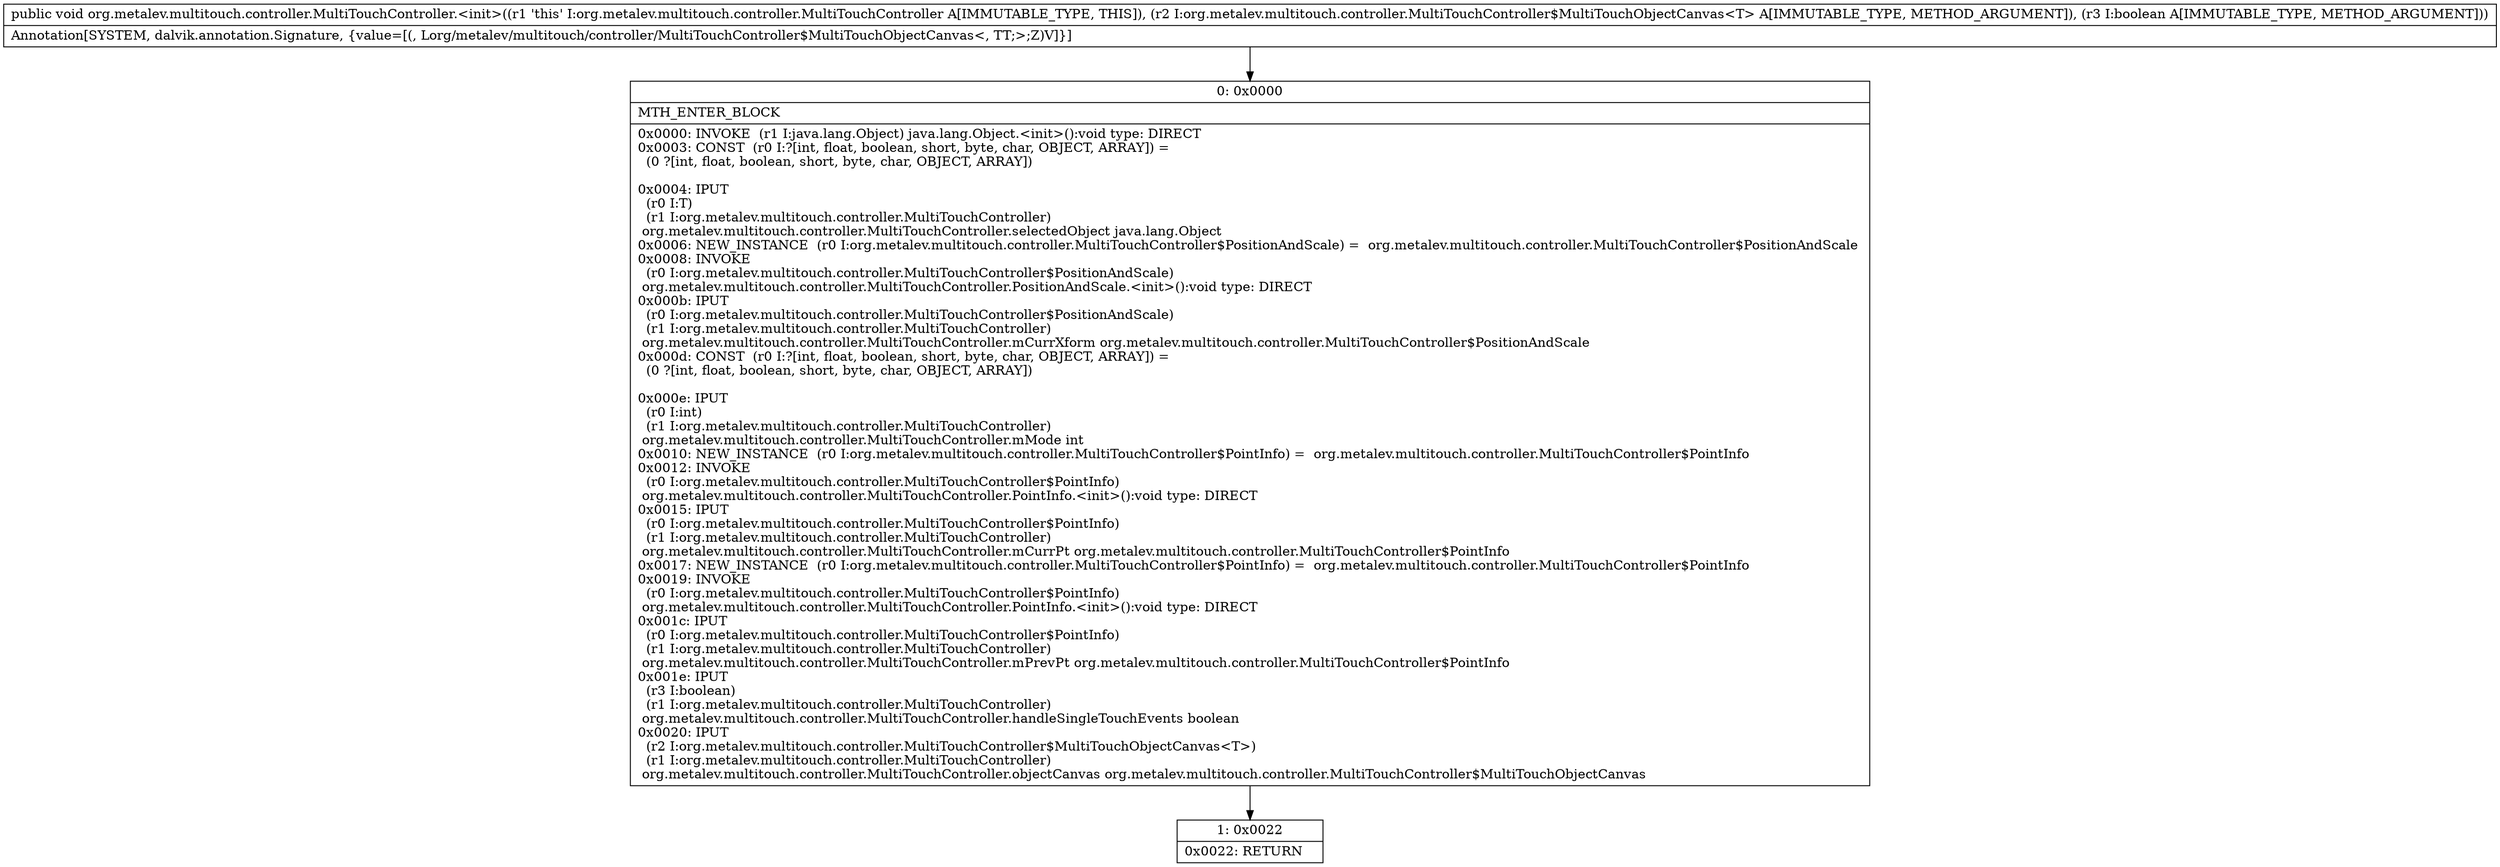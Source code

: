 digraph "CFG fororg.metalev.multitouch.controller.MultiTouchController.\<init\>(Lorg\/metalev\/multitouch\/controller\/MultiTouchController$MultiTouchObjectCanvas;Z)V" {
Node_0 [shape=record,label="{0\:\ 0x0000|MTH_ENTER_BLOCK\l|0x0000: INVOKE  (r1 I:java.lang.Object) java.lang.Object.\<init\>():void type: DIRECT \l0x0003: CONST  (r0 I:?[int, float, boolean, short, byte, char, OBJECT, ARRAY]) = \l  (0 ?[int, float, boolean, short, byte, char, OBJECT, ARRAY])\l \l0x0004: IPUT  \l  (r0 I:T)\l  (r1 I:org.metalev.multitouch.controller.MultiTouchController)\l org.metalev.multitouch.controller.MultiTouchController.selectedObject java.lang.Object \l0x0006: NEW_INSTANCE  (r0 I:org.metalev.multitouch.controller.MultiTouchController$PositionAndScale) =  org.metalev.multitouch.controller.MultiTouchController$PositionAndScale \l0x0008: INVOKE  \l  (r0 I:org.metalev.multitouch.controller.MultiTouchController$PositionAndScale)\l org.metalev.multitouch.controller.MultiTouchController.PositionAndScale.\<init\>():void type: DIRECT \l0x000b: IPUT  \l  (r0 I:org.metalev.multitouch.controller.MultiTouchController$PositionAndScale)\l  (r1 I:org.metalev.multitouch.controller.MultiTouchController)\l org.metalev.multitouch.controller.MultiTouchController.mCurrXform org.metalev.multitouch.controller.MultiTouchController$PositionAndScale \l0x000d: CONST  (r0 I:?[int, float, boolean, short, byte, char, OBJECT, ARRAY]) = \l  (0 ?[int, float, boolean, short, byte, char, OBJECT, ARRAY])\l \l0x000e: IPUT  \l  (r0 I:int)\l  (r1 I:org.metalev.multitouch.controller.MultiTouchController)\l org.metalev.multitouch.controller.MultiTouchController.mMode int \l0x0010: NEW_INSTANCE  (r0 I:org.metalev.multitouch.controller.MultiTouchController$PointInfo) =  org.metalev.multitouch.controller.MultiTouchController$PointInfo \l0x0012: INVOKE  \l  (r0 I:org.metalev.multitouch.controller.MultiTouchController$PointInfo)\l org.metalev.multitouch.controller.MultiTouchController.PointInfo.\<init\>():void type: DIRECT \l0x0015: IPUT  \l  (r0 I:org.metalev.multitouch.controller.MultiTouchController$PointInfo)\l  (r1 I:org.metalev.multitouch.controller.MultiTouchController)\l org.metalev.multitouch.controller.MultiTouchController.mCurrPt org.metalev.multitouch.controller.MultiTouchController$PointInfo \l0x0017: NEW_INSTANCE  (r0 I:org.metalev.multitouch.controller.MultiTouchController$PointInfo) =  org.metalev.multitouch.controller.MultiTouchController$PointInfo \l0x0019: INVOKE  \l  (r0 I:org.metalev.multitouch.controller.MultiTouchController$PointInfo)\l org.metalev.multitouch.controller.MultiTouchController.PointInfo.\<init\>():void type: DIRECT \l0x001c: IPUT  \l  (r0 I:org.metalev.multitouch.controller.MultiTouchController$PointInfo)\l  (r1 I:org.metalev.multitouch.controller.MultiTouchController)\l org.metalev.multitouch.controller.MultiTouchController.mPrevPt org.metalev.multitouch.controller.MultiTouchController$PointInfo \l0x001e: IPUT  \l  (r3 I:boolean)\l  (r1 I:org.metalev.multitouch.controller.MultiTouchController)\l org.metalev.multitouch.controller.MultiTouchController.handleSingleTouchEvents boolean \l0x0020: IPUT  \l  (r2 I:org.metalev.multitouch.controller.MultiTouchController$MultiTouchObjectCanvas\<T\>)\l  (r1 I:org.metalev.multitouch.controller.MultiTouchController)\l org.metalev.multitouch.controller.MultiTouchController.objectCanvas org.metalev.multitouch.controller.MultiTouchController$MultiTouchObjectCanvas \l}"];
Node_1 [shape=record,label="{1\:\ 0x0022|0x0022: RETURN   \l}"];
MethodNode[shape=record,label="{public void org.metalev.multitouch.controller.MultiTouchController.\<init\>((r1 'this' I:org.metalev.multitouch.controller.MultiTouchController A[IMMUTABLE_TYPE, THIS]), (r2 I:org.metalev.multitouch.controller.MultiTouchController$MultiTouchObjectCanvas\<T\> A[IMMUTABLE_TYPE, METHOD_ARGUMENT]), (r3 I:boolean A[IMMUTABLE_TYPE, METHOD_ARGUMENT]))  | Annotation[SYSTEM, dalvik.annotation.Signature, \{value=[(, Lorg\/metalev\/multitouch\/controller\/MultiTouchController$MultiTouchObjectCanvas\<, TT;\>;Z)V]\}]\l}"];
MethodNode -> Node_0;
Node_0 -> Node_1;
}

